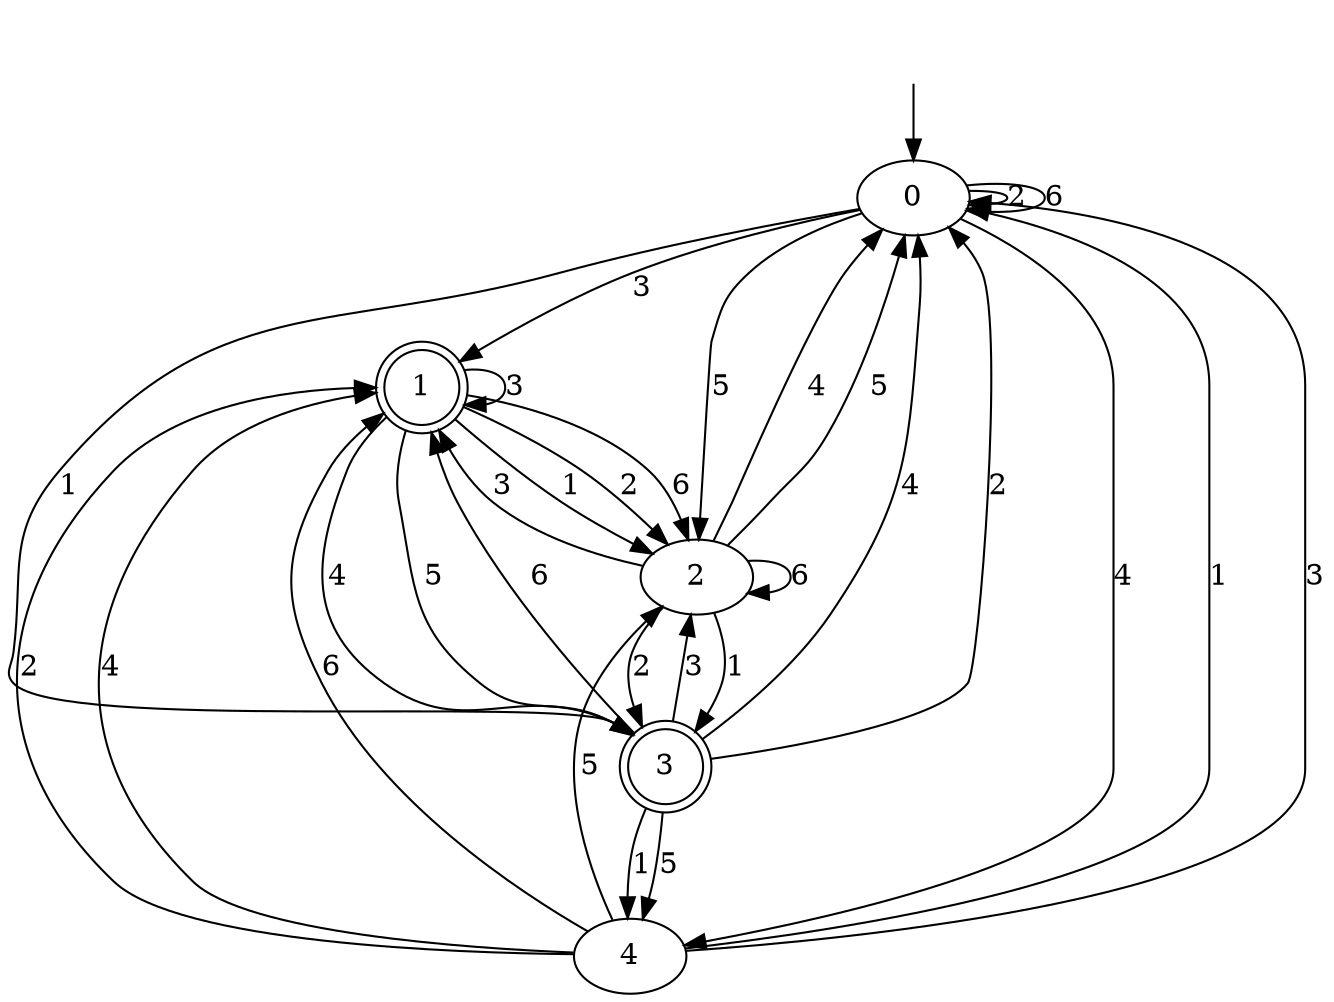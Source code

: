 digraph dfa_size_5_inputs_6_3 {
0 [label=0];
1 [label=1, shape=doublecircle];
2 [label=2];
3 [label=3, shape=doublecircle];
4 [label=4];
0 -> 3  [label=1];
0 -> 0  [label=2];
0 -> 1  [label=3];
0 -> 4  [label=4];
0 -> 2  [label=5];
0 -> 0  [label=6];
1 -> 2  [label=1];
1 -> 2  [label=2];
1 -> 1  [label=3];
1 -> 3  [label=4];
1 -> 3  [label=5];
1 -> 2  [label=6];
2 -> 3  [label=1];
2 -> 3  [label=2];
2 -> 1  [label=3];
2 -> 0  [label=4];
2 -> 0  [label=5];
2 -> 2  [label=6];
3 -> 4  [label=1];
3 -> 0  [label=2];
3 -> 2  [label=3];
3 -> 0  [label=4];
3 -> 4  [label=5];
3 -> 1  [label=6];
4 -> 0  [label=1];
4 -> 1  [label=2];
4 -> 0  [label=3];
4 -> 1  [label=4];
4 -> 2  [label=5];
4 -> 1  [label=6];
__start0 [label="", shape=none];
__start0 -> 0  [label=""];
}
